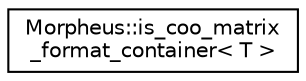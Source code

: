 digraph "Graphical Class Hierarchy"
{
 // LATEX_PDF_SIZE
  edge [fontname="Helvetica",fontsize="10",labelfontname="Helvetica",labelfontsize="10"];
  node [fontname="Helvetica",fontsize="10",shape=record];
  rankdir="LR";
  Node0 [label="Morpheus::is_coo_matrix\l_format_container\< T \>",height=0.2,width=0.4,color="black", fillcolor="white", style="filled",URL="$classMorpheus_1_1is__coo__matrix__format__container.html",tooltip="Checks if the given type T is a valid COO Sparse Matrix Format Container i.e is valid matrix containe..."];
}
